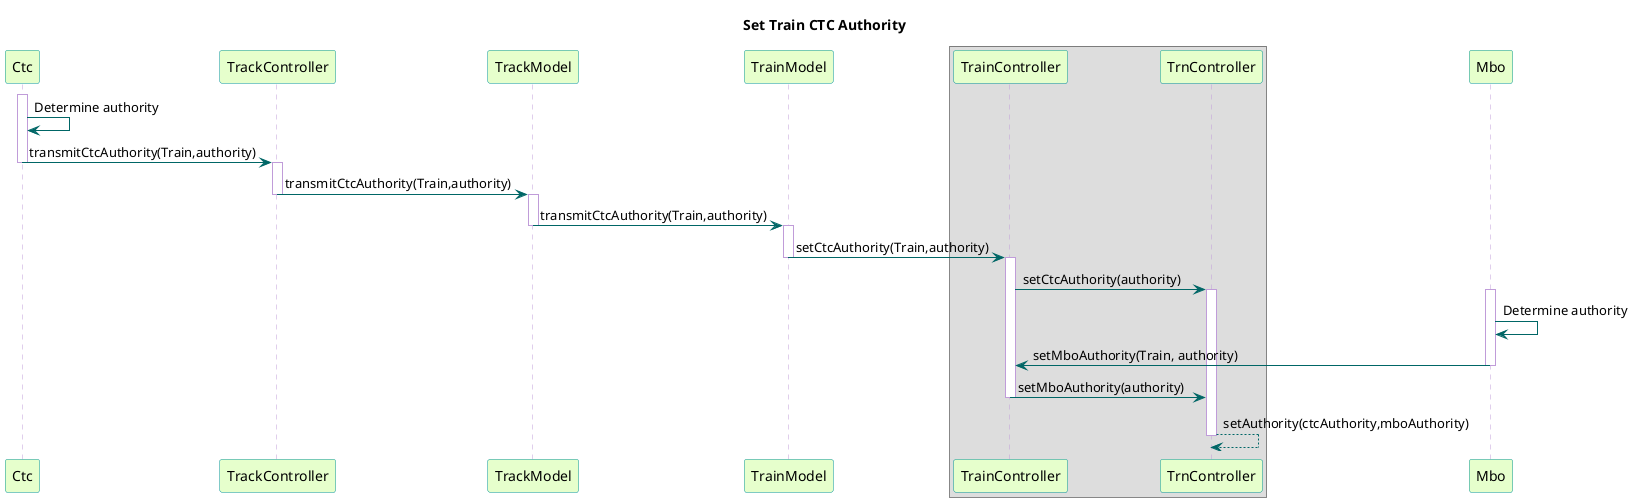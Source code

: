 @startuml

title Set Train CTC Authority

skinparam sequence {
  BackgroundColor transparent
  ParticipantBackgroundColor #e6ffcc
  ParticipantBorderColor 	#049595
  PackageBorderCOlor  #049595
  ArrowColor #006666
  LifeLineBorderColor #c09cd9
}

participant Ctc
participant TrackController
participant TrackModel
participant TrainModel
box
	participant TrainController
	participant TrnController
end box
participant Mbo

activate Ctc
Ctc -> Ctc : Determine authority
Ctc -> TrackController : transmitCtcAuthority(Train,authority)
deactivate Ctc

activate TrackController
TrackController -> TrackModel : transmitCtcAuthority(Train,authority)
deactivate TrackController

activate TrackModel
TrackModel -> TrainModel : transmitCtcAuthority(Train,authority)
deactivate TrackModel

activate TrainModel
TrainModel -> TrainController : setCtcAuthority(Train,authority)
deactivate TrainModel
activate TrainController

TrainController -> TrnController : setCtcAuthority(authority)
activate TrnController

activate Mbo
Mbo -> Mbo : Determine authority
Mbo -> TrainController : setMboAuthority(Train, authority)
deactivate Mbo

TrainController -> TrnController : setMboAuthority(authority)
deactivate TrainController

TrnController --> TrnController : setAuthority(ctcAuthority,mboAuthority)
deactivate TrnController

@enduml